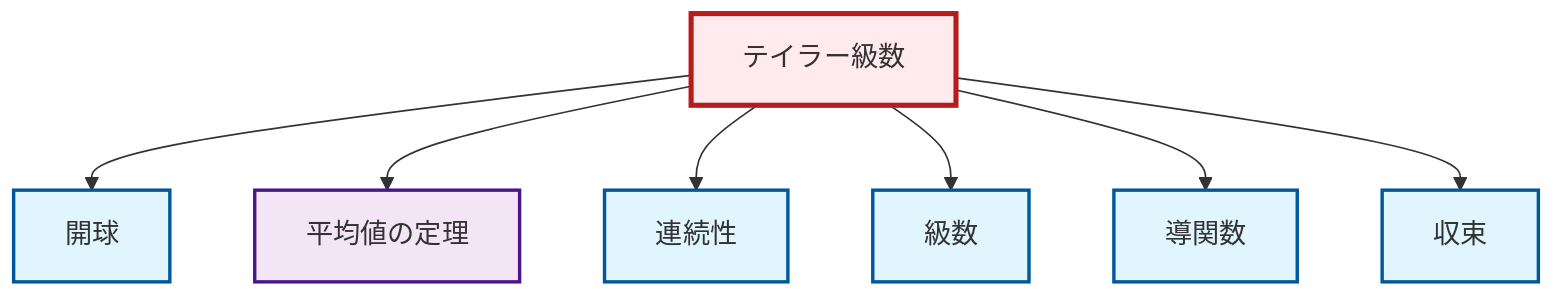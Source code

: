 graph TD
    classDef definition fill:#e1f5fe,stroke:#01579b,stroke-width:2px
    classDef theorem fill:#f3e5f5,stroke:#4a148c,stroke-width:2px
    classDef axiom fill:#fff3e0,stroke:#e65100,stroke-width:2px
    classDef example fill:#e8f5e9,stroke:#1b5e20,stroke-width:2px
    classDef current fill:#ffebee,stroke:#b71c1c,stroke-width:3px
    def-open-ball["開球"]:::definition
    def-derivative["導関数"]:::definition
    thm-mean-value["平均値の定理"]:::theorem
    thm-taylor-series["テイラー級数"]:::theorem
    def-continuity["連続性"]:::definition
    def-convergence["収束"]:::definition
    def-series["級数"]:::definition
    thm-taylor-series --> def-open-ball
    thm-taylor-series --> thm-mean-value
    thm-taylor-series --> def-continuity
    thm-taylor-series --> def-series
    thm-taylor-series --> def-derivative
    thm-taylor-series --> def-convergence
    class thm-taylor-series current